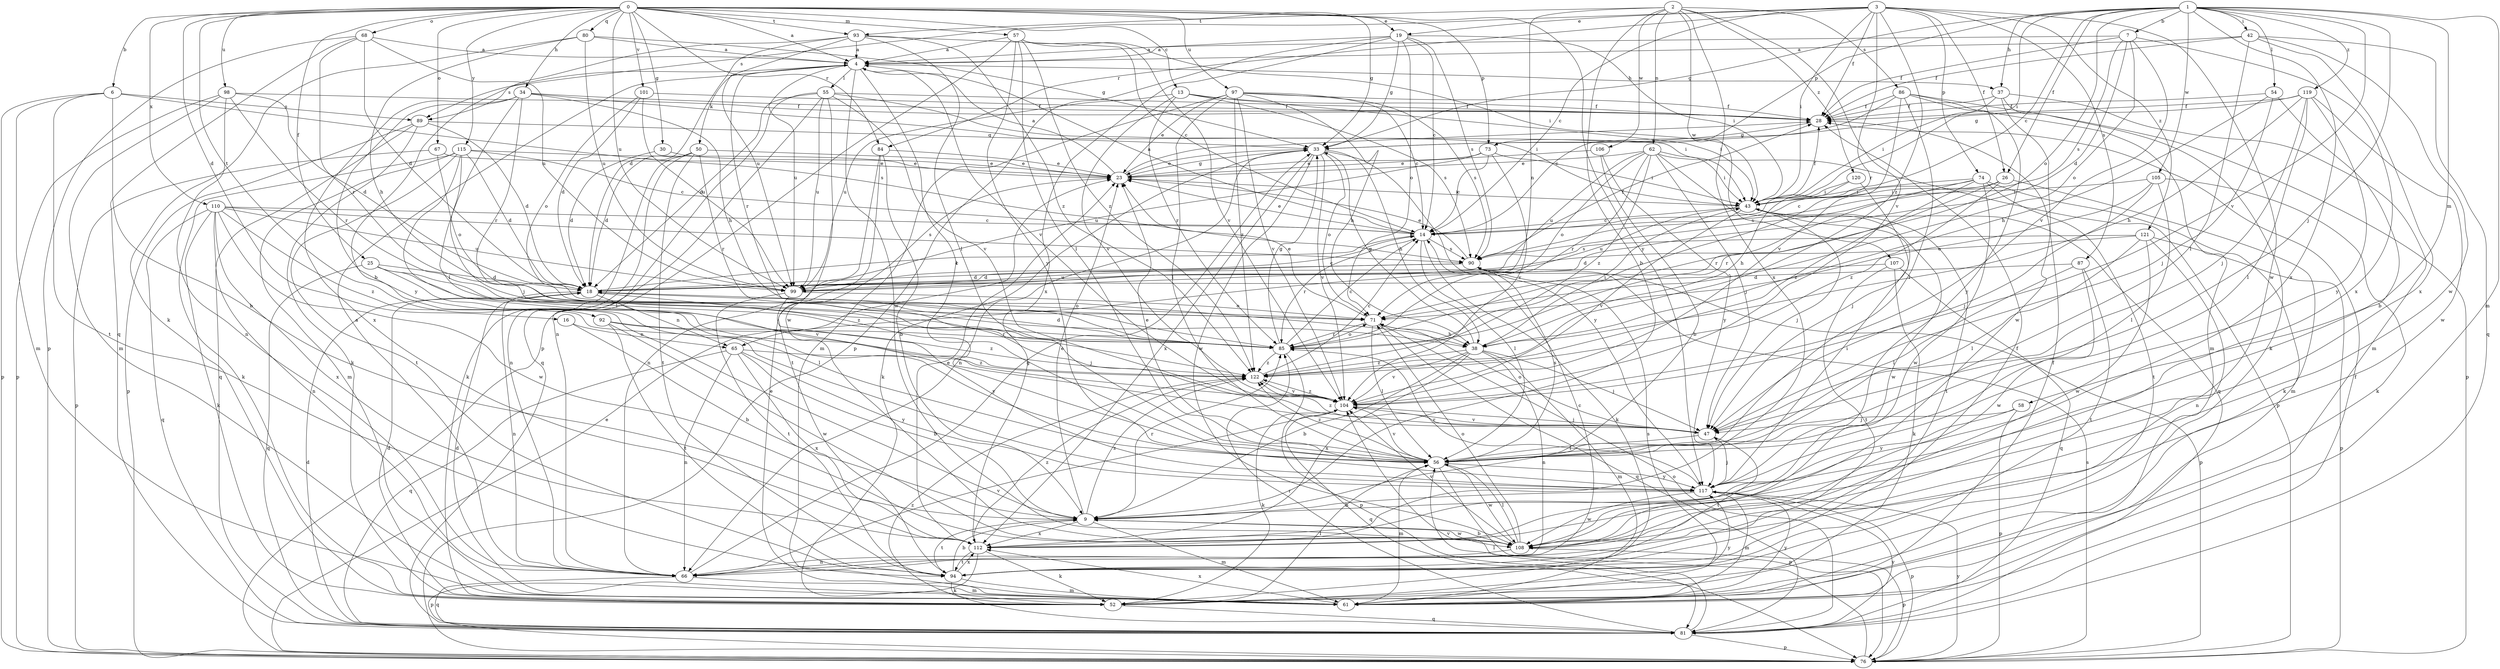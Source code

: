 strict digraph  {
0;
1;
2;
3;
4;
6;
7;
9;
13;
14;
16;
18;
19;
23;
25;
26;
28;
30;
33;
34;
37;
38;
42;
43;
47;
50;
52;
54;
55;
56;
57;
58;
61;
62;
65;
66;
67;
68;
71;
73;
74;
76;
80;
81;
84;
85;
86;
87;
89;
90;
92;
93;
94;
97;
98;
99;
101;
104;
105;
106;
107;
108;
110;
112;
115;
117;
119;
120;
121;
122;
0 -> 4  [label=a];
0 -> 6  [label=b];
0 -> 13  [label=c];
0 -> 16  [label=d];
0 -> 19  [label=e];
0 -> 25  [label=f];
0 -> 30  [label=g];
0 -> 33  [label=g];
0 -> 34  [label=h];
0 -> 57  [label=m];
0 -> 67  [label=o];
0 -> 68  [label=o];
0 -> 73  [label=p];
0 -> 80  [label=q];
0 -> 84  [label=r];
0 -> 92  [label=t];
0 -> 93  [label=t];
0 -> 97  [label=u];
0 -> 98  [label=u];
0 -> 99  [label=u];
0 -> 101  [label=v];
0 -> 110  [label=x];
0 -> 115  [label=y];
0 -> 117  [label=y];
1 -> 7  [label=b];
1 -> 14  [label=c];
1 -> 26  [label=f];
1 -> 33  [label=g];
1 -> 37  [label=h];
1 -> 42  [label=i];
1 -> 43  [label=i];
1 -> 47  [label=j];
1 -> 54  [label=l];
1 -> 58  [label=m];
1 -> 61  [label=m];
1 -> 71  [label=o];
1 -> 73  [label=p];
1 -> 104  [label=v];
1 -> 105  [label=w];
1 -> 112  [label=x];
1 -> 119  [label=z];
2 -> 9  [label=b];
2 -> 62  [label=n];
2 -> 65  [label=n];
2 -> 86  [label=s];
2 -> 93  [label=t];
2 -> 104  [label=v];
2 -> 106  [label=w];
2 -> 107  [label=w];
2 -> 112  [label=x];
2 -> 120  [label=z];
3 -> 14  [label=c];
3 -> 19  [label=e];
3 -> 26  [label=f];
3 -> 28  [label=f];
3 -> 43  [label=i];
3 -> 74  [label=p];
3 -> 84  [label=r];
3 -> 85  [label=r];
3 -> 87  [label=s];
3 -> 89  [label=s];
3 -> 108  [label=w];
3 -> 121  [label=z];
3 -> 122  [label=z];
4 -> 37  [label=h];
4 -> 50  [label=k];
4 -> 55  [label=l];
4 -> 56  [label=l];
4 -> 85  [label=r];
4 -> 89  [label=s];
4 -> 99  [label=u];
4 -> 104  [label=v];
4 -> 108  [label=w];
6 -> 9  [label=b];
6 -> 61  [label=m];
6 -> 76  [label=p];
6 -> 89  [label=s];
6 -> 90  [label=s];
6 -> 94  [label=t];
7 -> 4  [label=a];
7 -> 18  [label=d];
7 -> 28  [label=f];
7 -> 71  [label=o];
7 -> 90  [label=s];
7 -> 104  [label=v];
7 -> 112  [label=x];
9 -> 23  [label=e];
9 -> 61  [label=m];
9 -> 85  [label=r];
9 -> 94  [label=t];
9 -> 108  [label=w];
9 -> 112  [label=x];
9 -> 122  [label=z];
13 -> 28  [label=f];
13 -> 43  [label=i];
13 -> 85  [label=r];
13 -> 90  [label=s];
13 -> 99  [label=u];
13 -> 104  [label=v];
14 -> 4  [label=a];
14 -> 23  [label=e];
14 -> 52  [label=k];
14 -> 56  [label=l];
14 -> 85  [label=r];
14 -> 90  [label=s];
16 -> 9  [label=b];
16 -> 65  [label=n];
18 -> 14  [label=c];
18 -> 47  [label=j];
18 -> 65  [label=n];
18 -> 66  [label=n];
18 -> 71  [label=o];
19 -> 4  [label=a];
19 -> 14  [label=c];
19 -> 33  [label=g];
19 -> 43  [label=i];
19 -> 71  [label=o];
19 -> 76  [label=p];
19 -> 90  [label=s];
19 -> 112  [label=x];
23 -> 4  [label=a];
23 -> 28  [label=f];
23 -> 33  [label=g];
23 -> 43  [label=i];
25 -> 18  [label=d];
25 -> 56  [label=l];
25 -> 81  [label=q];
25 -> 104  [label=v];
25 -> 122  [label=z];
26 -> 43  [label=i];
26 -> 52  [label=k];
26 -> 85  [label=r];
26 -> 90  [label=s];
26 -> 122  [label=z];
28 -> 33  [label=g];
30 -> 18  [label=d];
30 -> 23  [label=e];
33 -> 23  [label=e];
33 -> 38  [label=h];
33 -> 52  [label=k];
33 -> 66  [label=n];
33 -> 71  [label=o];
33 -> 104  [label=v];
33 -> 108  [label=w];
33 -> 112  [label=x];
33 -> 117  [label=y];
34 -> 28  [label=f];
34 -> 38  [label=h];
34 -> 43  [label=i];
34 -> 56  [label=l];
34 -> 85  [label=r];
34 -> 112  [label=x];
34 -> 117  [label=y];
37 -> 28  [label=f];
37 -> 43  [label=i];
37 -> 52  [label=k];
37 -> 61  [label=m];
37 -> 108  [label=w];
38 -> 9  [label=b];
38 -> 33  [label=g];
38 -> 43  [label=i];
38 -> 47  [label=j];
38 -> 61  [label=m];
38 -> 66  [label=n];
38 -> 104  [label=v];
38 -> 112  [label=x];
38 -> 122  [label=z];
42 -> 4  [label=a];
42 -> 28  [label=f];
42 -> 56  [label=l];
42 -> 81  [label=q];
42 -> 108  [label=w];
42 -> 112  [label=x];
43 -> 14  [label=c];
43 -> 28  [label=f];
43 -> 47  [label=j];
43 -> 94  [label=t];
43 -> 99  [label=u];
43 -> 104  [label=v];
43 -> 108  [label=w];
47 -> 56  [label=l];
47 -> 71  [label=o];
47 -> 94  [label=t];
47 -> 104  [label=v];
47 -> 122  [label=z];
50 -> 18  [label=d];
50 -> 23  [label=e];
50 -> 52  [label=k];
50 -> 66  [label=n];
50 -> 85  [label=r];
50 -> 94  [label=t];
52 -> 18  [label=d];
52 -> 56  [label=l];
52 -> 81  [label=q];
52 -> 117  [label=y];
54 -> 9  [label=b];
54 -> 28  [label=f];
54 -> 38  [label=h];
54 -> 47  [label=j];
55 -> 18  [label=d];
55 -> 28  [label=f];
55 -> 43  [label=i];
55 -> 66  [label=n];
55 -> 81  [label=q];
55 -> 99  [label=u];
55 -> 104  [label=v];
55 -> 108  [label=w];
56 -> 23  [label=e];
56 -> 61  [label=m];
56 -> 76  [label=p];
56 -> 90  [label=s];
56 -> 104  [label=v];
56 -> 108  [label=w];
56 -> 117  [label=y];
56 -> 122  [label=z];
57 -> 4  [label=a];
57 -> 43  [label=i];
57 -> 56  [label=l];
57 -> 76  [label=p];
57 -> 104  [label=v];
57 -> 117  [label=y];
57 -> 122  [label=z];
58 -> 47  [label=j];
58 -> 76  [label=p];
58 -> 117  [label=y];
61 -> 18  [label=d];
61 -> 23  [label=e];
61 -> 28  [label=f];
61 -> 90  [label=s];
61 -> 112  [label=x];
61 -> 117  [label=y];
62 -> 23  [label=e];
62 -> 43  [label=i];
62 -> 47  [label=j];
62 -> 71  [label=o];
62 -> 76  [label=p];
62 -> 81  [label=q];
62 -> 85  [label=r];
62 -> 99  [label=u];
62 -> 122  [label=z];
65 -> 9  [label=b];
65 -> 66  [label=n];
65 -> 81  [label=q];
65 -> 112  [label=x];
65 -> 117  [label=y];
65 -> 122  [label=z];
66 -> 4  [label=a];
66 -> 14  [label=c];
66 -> 33  [label=g];
66 -> 61  [label=m];
66 -> 81  [label=q];
66 -> 104  [label=v];
67 -> 23  [label=e];
67 -> 71  [label=o];
67 -> 76  [label=p];
68 -> 4  [label=a];
68 -> 18  [label=d];
68 -> 76  [label=p];
68 -> 81  [label=q];
68 -> 85  [label=r];
68 -> 99  [label=u];
71 -> 23  [label=e];
71 -> 38  [label=h];
71 -> 56  [label=l];
71 -> 81  [label=q];
71 -> 85  [label=r];
73 -> 14  [label=c];
73 -> 23  [label=e];
73 -> 43  [label=i];
73 -> 99  [label=u];
73 -> 104  [label=v];
74 -> 14  [label=c];
74 -> 43  [label=i];
74 -> 61  [label=m];
74 -> 85  [label=r];
74 -> 94  [label=t];
74 -> 108  [label=w];
74 -> 122  [label=z];
76 -> 23  [label=e];
76 -> 90  [label=s];
76 -> 104  [label=v];
76 -> 117  [label=y];
80 -> 4  [label=a];
80 -> 33  [label=g];
80 -> 38  [label=h];
80 -> 52  [label=k];
80 -> 99  [label=u];
81 -> 18  [label=d];
81 -> 28  [label=f];
81 -> 56  [label=l];
81 -> 71  [label=o];
81 -> 76  [label=p];
81 -> 85  [label=r];
81 -> 117  [label=y];
81 -> 122  [label=z];
84 -> 9  [label=b];
84 -> 23  [label=e];
84 -> 66  [label=n];
84 -> 94  [label=t];
85 -> 14  [label=c];
85 -> 18  [label=d];
85 -> 33  [label=g];
85 -> 71  [label=o];
85 -> 76  [label=p];
85 -> 122  [label=z];
86 -> 14  [label=c];
86 -> 28  [label=f];
86 -> 56  [label=l];
86 -> 61  [label=m];
86 -> 76  [label=p];
86 -> 104  [label=v];
86 -> 117  [label=y];
87 -> 18  [label=d];
87 -> 56  [label=l];
87 -> 94  [label=t];
87 -> 108  [label=w];
89 -> 18  [label=d];
89 -> 33  [label=g];
89 -> 52  [label=k];
89 -> 76  [label=p];
89 -> 81  [label=q];
90 -> 18  [label=d];
90 -> 23  [label=e];
90 -> 28  [label=f];
90 -> 76  [label=p];
90 -> 99  [label=u];
92 -> 85  [label=r];
92 -> 94  [label=t];
92 -> 108  [label=w];
92 -> 122  [label=z];
93 -> 4  [label=a];
93 -> 9  [label=b];
93 -> 14  [label=c];
93 -> 18  [label=d];
93 -> 56  [label=l];
93 -> 99  [label=u];
93 -> 122  [label=z];
94 -> 9  [label=b];
94 -> 28  [label=f];
94 -> 52  [label=k];
94 -> 61  [label=m];
94 -> 112  [label=x];
97 -> 14  [label=c];
97 -> 23  [label=e];
97 -> 28  [label=f];
97 -> 38  [label=h];
97 -> 56  [label=l];
97 -> 61  [label=m];
97 -> 90  [label=s];
97 -> 104  [label=v];
97 -> 122  [label=z];
98 -> 18  [label=d];
98 -> 28  [label=f];
98 -> 61  [label=m];
98 -> 66  [label=n];
98 -> 76  [label=p];
98 -> 85  [label=r];
99 -> 14  [label=c];
99 -> 71  [label=o];
99 -> 94  [label=t];
99 -> 117  [label=y];
101 -> 18  [label=d];
101 -> 28  [label=f];
101 -> 71  [label=o];
101 -> 99  [label=u];
104 -> 47  [label=j];
104 -> 52  [label=k];
104 -> 81  [label=q];
104 -> 122  [label=z];
105 -> 43  [label=i];
105 -> 47  [label=j];
105 -> 52  [label=k];
105 -> 56  [label=l];
105 -> 71  [label=o];
106 -> 9  [label=b];
106 -> 23  [label=e];
106 -> 117  [label=y];
107 -> 18  [label=d];
107 -> 52  [label=k];
107 -> 81  [label=q];
107 -> 94  [label=t];
108 -> 9  [label=b];
108 -> 56  [label=l];
108 -> 66  [label=n];
108 -> 71  [label=o];
108 -> 76  [label=p];
108 -> 104  [label=v];
110 -> 14  [label=c];
110 -> 52  [label=k];
110 -> 66  [label=n];
110 -> 81  [label=q];
110 -> 90  [label=s];
110 -> 99  [label=u];
110 -> 108  [label=w];
110 -> 112  [label=x];
110 -> 122  [label=z];
112 -> 23  [label=e];
112 -> 52  [label=k];
112 -> 76  [label=p];
112 -> 94  [label=t];
112 -> 122  [label=z];
115 -> 14  [label=c];
115 -> 18  [label=d];
115 -> 23  [label=e];
115 -> 47  [label=j];
115 -> 52  [label=k];
115 -> 56  [label=l];
115 -> 61  [label=m];
115 -> 94  [label=t];
117 -> 9  [label=b];
117 -> 43  [label=i];
117 -> 47  [label=j];
117 -> 61  [label=m];
117 -> 76  [label=p];
117 -> 85  [label=r];
117 -> 108  [label=w];
119 -> 28  [label=f];
119 -> 33  [label=g];
119 -> 38  [label=h];
119 -> 47  [label=j];
119 -> 56  [label=l];
119 -> 108  [label=w];
119 -> 117  [label=y];
120 -> 38  [label=h];
120 -> 43  [label=i];
120 -> 47  [label=j];
121 -> 18  [label=d];
121 -> 56  [label=l];
121 -> 66  [label=n];
121 -> 76  [label=p];
121 -> 90  [label=s];
121 -> 108  [label=w];
122 -> 14  [label=c];
122 -> 104  [label=v];
}
